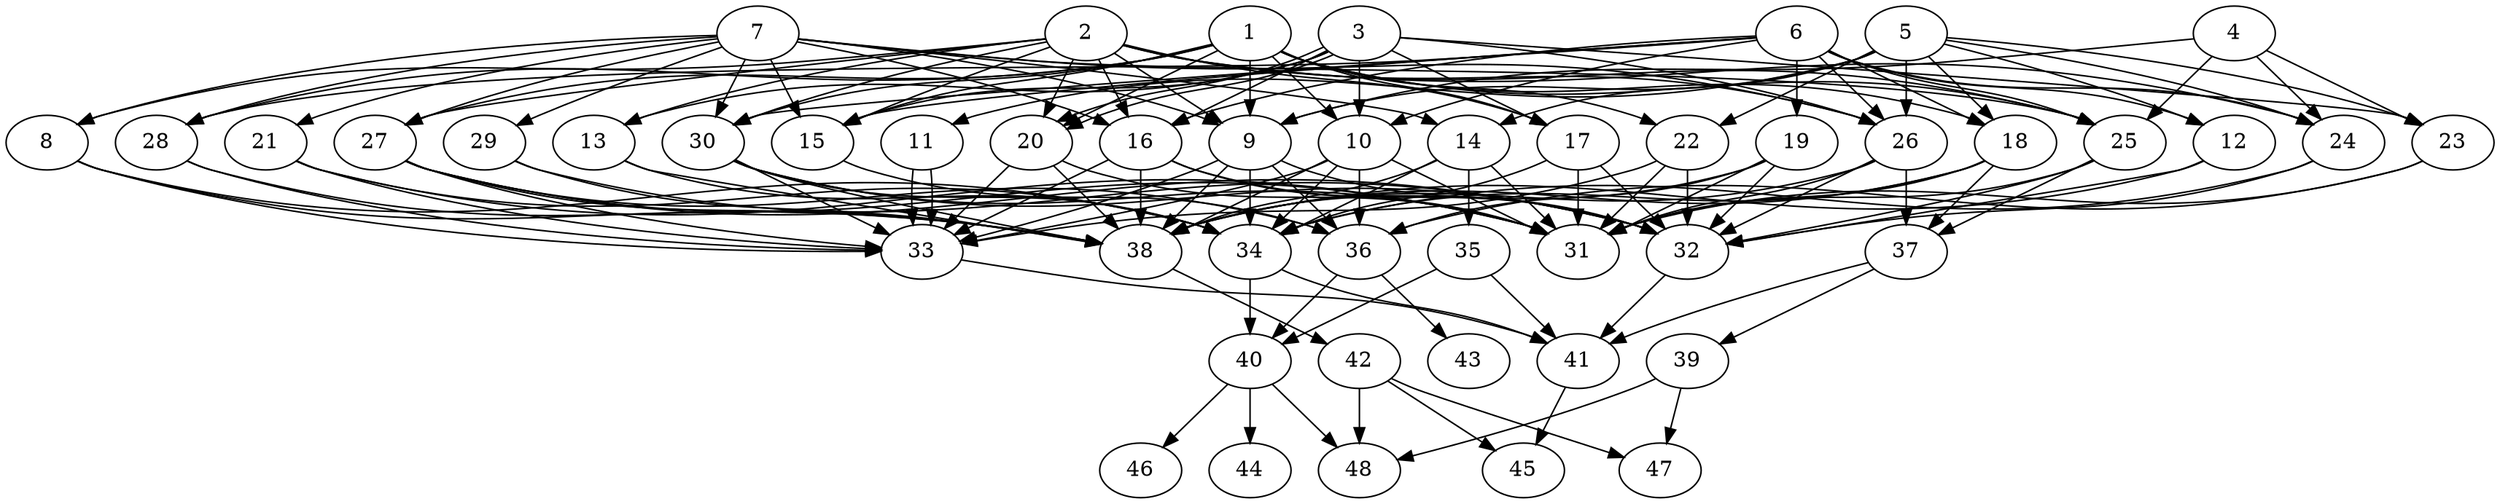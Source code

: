 // DAG (tier=3-complex, mode=compute, n=48, ccr=0.493, fat=0.703, density=0.676, regular=0.321, jump=0.244, mindata=1048576, maxdata=16777216)
// DAG automatically generated by daggen at Sun Aug 24 16:33:35 2025
// /home/ermia/Project/Environments/daggen/bin/daggen --dot --ccr 0.493 --fat 0.703 --regular 0.321 --density 0.676 --jump 0.244 --mindata 1048576 --maxdata 16777216 -n 48 
digraph G {
  1 [size="2541930235125882368", alpha="0.04", expect_size="1270965117562941184"]
  1 -> 9 [size ="1154803367411712"]
  1 -> 10 [size ="1154803367411712"]
  1 -> 15 [size ="1154803367411712"]
  1 -> 17 [size ="1154803367411712"]
  1 -> 18 [size ="1154803367411712"]
  1 -> 20 [size ="1154803367411712"]
  1 -> 22 [size ="1154803367411712"]
  1 -> 25 [size ="1154803367411712"]
  1 -> 27 [size ="1154803367411712"]
  1 -> 28 [size ="1154803367411712"]
  1 -> 30 [size ="1154803367411712"]
  2 [size="2053275775093052160", alpha="0.04", expect_size="1026637887546526080"]
  2 -> 8 [size ="2208034096939008"]
  2 -> 9 [size ="2208034096939008"]
  2 -> 13 [size ="2208034096939008"]
  2 -> 15 [size ="2208034096939008"]
  2 -> 16 [size ="2208034096939008"]
  2 -> 17 [size ="2208034096939008"]
  2 -> 20 [size ="2208034096939008"]
  2 -> 24 [size ="2208034096939008"]
  2 -> 25 [size ="2208034096939008"]
  2 -> 26 [size ="2208034096939008"]
  2 -> 27 [size ="2208034096939008"]
  2 -> 30 [size ="2208034096939008"]
  3 [size="24257778252265144", alpha="0.00", expect_size="12128889126132572"]
  3 -> 10 [size ="578866372411392"]
  3 -> 13 [size ="578866372411392"]
  3 -> 15 [size ="578866372411392"]
  3 -> 16 [size ="578866372411392"]
  3 -> 17 [size ="578866372411392"]
  3 -> 20 [size ="578866372411392"]
  3 -> 20 [size ="578866372411392"]
  3 -> 23 [size ="578866372411392"]
  3 -> 26 [size ="578866372411392"]
  4 [size="954485909366260480", alpha="0.15", expect_size="477242954683130240"]
  4 -> 9 [size ="372528820256768"]
  4 -> 23 [size ="372528820256768"]
  4 -> 24 [size ="372528820256768"]
  4 -> 25 [size ="372528820256768"]
  5 [size="892686934137999720448", alpha="0.17", expect_size="446343467068999860224"]
  5 -> 9 [size ="741690595868672"]
  5 -> 11 [size ="741690595868672"]
  5 -> 12 [size ="741690595868672"]
  5 -> 14 [size ="741690595868672"]
  5 -> 18 [size ="741690595868672"]
  5 -> 22 [size ="741690595868672"]
  5 -> 23 [size ="741690595868672"]
  5 -> 24 [size ="741690595868672"]
  5 -> 26 [size ="741690595868672"]
  6 [size="739485264249444368384", alpha="0.00", expect_size="369742632124722184192"]
  6 -> 10 [size ="654198689497088"]
  6 -> 12 [size ="654198689497088"]
  6 -> 15 [size ="654198689497088"]
  6 -> 16 [size ="654198689497088"]
  6 -> 18 [size ="654198689497088"]
  6 -> 19 [size ="654198689497088"]
  6 -> 24 [size ="654198689497088"]
  6 -> 25 [size ="654198689497088"]
  6 -> 26 [size ="654198689497088"]
  6 -> 28 [size ="654198689497088"]
  6 -> 30 [size ="654198689497088"]
  7 [size="1994493656147124736", alpha="0.15", expect_size="997246828073562368"]
  7 -> 8 [size ="1568028672131072"]
  7 -> 9 [size ="1568028672131072"]
  7 -> 14 [size ="1568028672131072"]
  7 -> 15 [size ="1568028672131072"]
  7 -> 16 [size ="1568028672131072"]
  7 -> 21 [size ="1568028672131072"]
  7 -> 25 [size ="1568028672131072"]
  7 -> 26 [size ="1568028672131072"]
  7 -> 27 [size ="1568028672131072"]
  7 -> 28 [size ="1568028672131072"]
  7 -> 29 [size ="1568028672131072"]
  7 -> 30 [size ="1568028672131072"]
  8 [size="835837258557162520576", alpha="0.05", expect_size="417918629278581260288"]
  8 -> 33 [size ="709857439121408"]
  8 -> 34 [size ="709857439121408"]
  8 -> 38 [size ="709857439121408"]
  9 [size="80401346736961440", alpha="0.16", expect_size="40200673368480720"]
  9 -> 32 [size ="1602160374579200"]
  9 -> 33 [size ="1602160374579200"]
  9 -> 34 [size ="1602160374579200"]
  9 -> 36 [size ="1602160374579200"]
  9 -> 38 [size ="1602160374579200"]
  10 [size="4167982917517788053504", alpha="0.09", expect_size="2083991458758894026752"]
  10 -> 31 [size ="2071924570062848"]
  10 -> 33 [size ="2071924570062848"]
  10 -> 34 [size ="2071924570062848"]
  10 -> 36 [size ="2071924570062848"]
  10 -> 38 [size ="2071924570062848"]
  11 [size="830587306426758", alpha="0.09", expect_size="415293653213379"]
  11 -> 33 [size ="37879808000000"]
  11 -> 33 [size ="37879808000000"]
  12 [size="22747168639981453312", alpha="0.13", expect_size="11373584319990726656"]
  12 -> 32 [size ="64225607155712"]
  12 -> 38 [size ="64225607155712"]
  13 [size="83009666153447424000", alpha="0.14", expect_size="41504833076723712000"]
  13 -> 34 [size ="152233102540800"]
  13 -> 38 [size ="152233102540800"]
  14 [size="672295046787104768000", alpha="0.06", expect_size="336147523393552384000"]
  14 -> 31 [size ="613945652019200"]
  14 -> 34 [size ="613945652019200"]
  14 -> 35 [size ="613945652019200"]
  14 -> 38 [size ="613945652019200"]
  15 [size="1770029407348591689728", alpha="0.05", expect_size="885014703674295844864"]
  15 -> 36 [size ="1170604820529152"]
  16 [size="1466217919009788672", alpha="0.17", expect_size="733108959504894336"]
  16 -> 31 [size ="2239721426124800"]
  16 -> 32 [size ="2239721426124800"]
  16 -> 33 [size ="2239721426124800"]
  16 -> 38 [size ="2239721426124800"]
  17 [size="97238997738638272", alpha="0.16", expect_size="48619498869319136"]
  17 -> 31 [size ="1677452166299648"]
  17 -> 32 [size ="1677452166299648"]
  17 -> 34 [size ="1677452166299648"]
  18 [size="732012715157428864", alpha="0.09", expect_size="366006357578714432"]
  18 -> 31 [size ="357807358476288"]
  18 -> 34 [size ="357807358476288"]
  18 -> 37 [size ="357807358476288"]
  18 -> 38 [size ="357807358476288"]
  19 [size="87386819921860608", alpha="0.00", expect_size="43693409960930304"]
  19 -> 31 [size ="1893481429598208"]
  19 -> 32 [size ="1893481429598208"]
  19 -> 36 [size ="1893481429598208"]
  19 -> 38 [size ="1893481429598208"]
  20 [size="2294863709312286", alpha="0.09", expect_size="1147431854656143"]
  20 -> 31 [size ="202645490892800"]
  20 -> 33 [size ="202645490892800"]
  20 -> 38 [size ="202645490892800"]
  21 [size="1384412363929153437696", alpha="0.03", expect_size="692206181964576718848"]
  21 -> 31 [size ="993726717493248"]
  21 -> 33 [size ="993726717493248"]
  21 -> 34 [size ="993726717493248"]
  22 [size="905564781075138347008", alpha="0.05", expect_size="452782390537569173504"]
  22 -> 31 [size ="748806610092032"]
  22 -> 32 [size ="748806610092032"]
  22 -> 33 [size ="748806610092032"]
  23 [size="51049265059840776", alpha="0.15", expect_size="25524632529920388"]
  23 -> 31 [size ="1382346708221952"]
  23 -> 36 [size ="1382346708221952"]
  24 [size="56651095886729200", alpha="0.09", expect_size="28325547943364600"]
  24 -> 32 [size ="925901298597888"]
  24 -> 34 [size ="925901298597888"]
  25 [size="1706505725630256128", alpha="0.04", expect_size="853252862815128064"]
  25 -> 31 [size ="1634082794504192"]
  25 -> 32 [size ="1634082794504192"]
  25 -> 37 [size ="1634082794504192"]
  26 [size="70724540210853816", alpha="0.16", expect_size="35362270105426908"]
  26 -> 31 [size ="1896255114444800"]
  26 -> 32 [size ="1896255114444800"]
  26 -> 37 [size ="1896255114444800"]
  26 -> 38 [size ="1896255114444800"]
  27 [size="5237593801004740", alpha="0.09", expect_size="2618796900502370"]
  27 -> 31 [size ="145449201696768"]
  27 -> 32 [size ="145449201696768"]
  27 -> 33 [size ="145449201696768"]
  27 -> 36 [size ="145449201696768"]
  27 -> 38 [size ="145449201696768"]
  28 [size="955331698471225786368", alpha="0.04", expect_size="477665849235612893184"]
  28 -> 33 [size ="775995934113792"]
  28 -> 38 [size ="775995934113792"]
  29 [size="1853107555765583872000", alpha="0.05", expect_size="926553777882791936000"]
  29 -> 32 [size ="1206953128755200"]
  29 -> 38 [size ="1206953128755200"]
  30 [size="716848444163164", alpha="0.16", expect_size="358424222081582"]
  30 -> 31 [size ="13873046355968"]
  30 -> 32 [size ="13873046355968"]
  30 -> 33 [size ="13873046355968"]
  30 -> 34 [size ="13873046355968"]
  30 -> 38 [size ="13873046355968"]
  31 [size="186252368149261320192", alpha="0.18", expect_size="93126184074630660096"]
  32 [size="33352387895385000", alpha="0.16", expect_size="16676193947692500"]
  32 -> 41 [size ="2041451642880000"]
  33 [size="391164476431177613312", alpha="0.06", expect_size="195582238215588806656"]
  33 -> 41 [size ="427887492595712"]
  34 [size="245468463854837088", alpha="0.08", expect_size="122734231927418544"]
  34 -> 40 [size ="130485938290688"]
  34 -> 41 [size ="130485938290688"]
  35 [size="192356830420272032", alpha="0.14", expect_size="96178415210136016"]
  35 -> 40 [size ="70937961562112"]
  35 -> 41 [size ="70937961562112"]
  36 [size="768237038256485564416", alpha="0.05", expect_size="384118519128242782208"]
  36 -> 40 [size ="671047837810688"]
  36 -> 43 [size ="671047837810688"]
  37 [size="35720500891824696", alpha="0.18", expect_size="17860250445912348"]
  37 -> 39 [size ="1770035513131008"]
  37 -> 41 [size ="1770035513131008"]
  38 [size="899003232399679872", alpha="0.06", expect_size="449501616199839936"]
  38 -> 42 [size ="2240543920750592"]
  39 [size="218926955763928", alpha="0.19", expect_size="109463477881964"]
  39 -> 47 [size ="10354235015168"]
  39 -> 48 [size ="10354235015168"]
  40 [size="752178148723683840", alpha="0.16", expect_size="376089074361841920"]
  40 -> 44 [size ="401235979010048"]
  40 -> 46 [size ="401235979010048"]
  40 -> 48 [size ="401235979010048"]
  41 [size="135186416779365711872", alpha="0.09", expect_size="67593208389682855936"]
  41 -> 45 [size ="210723040919552"]
  42 [size="337685076350484416", alpha="0.10", expect_size="168842538175242208"]
  42 -> 45 [size ="359782372343808"]
  42 -> 47 [size ="359782372343808"]
  42 -> 48 [size ="359782372343808"]
  43 [size="7100240342882702", alpha="0.15", expect_size="3550120171441351"]
  44 [size="6124019800980096", alpha="0.07", expect_size="3062009900490048"]
  45 [size="323289909650292480", alpha="0.05", expect_size="161644954825146240"]
  46 [size="550580859994411892736", alpha="0.09", expect_size="275290429997205946368"]
  47 [size="5309558727169661", alpha="0.11", expect_size="2654779363584830"]
  48 [size="296649147381687779328", alpha="0.12", expect_size="148324573690843889664"]
}